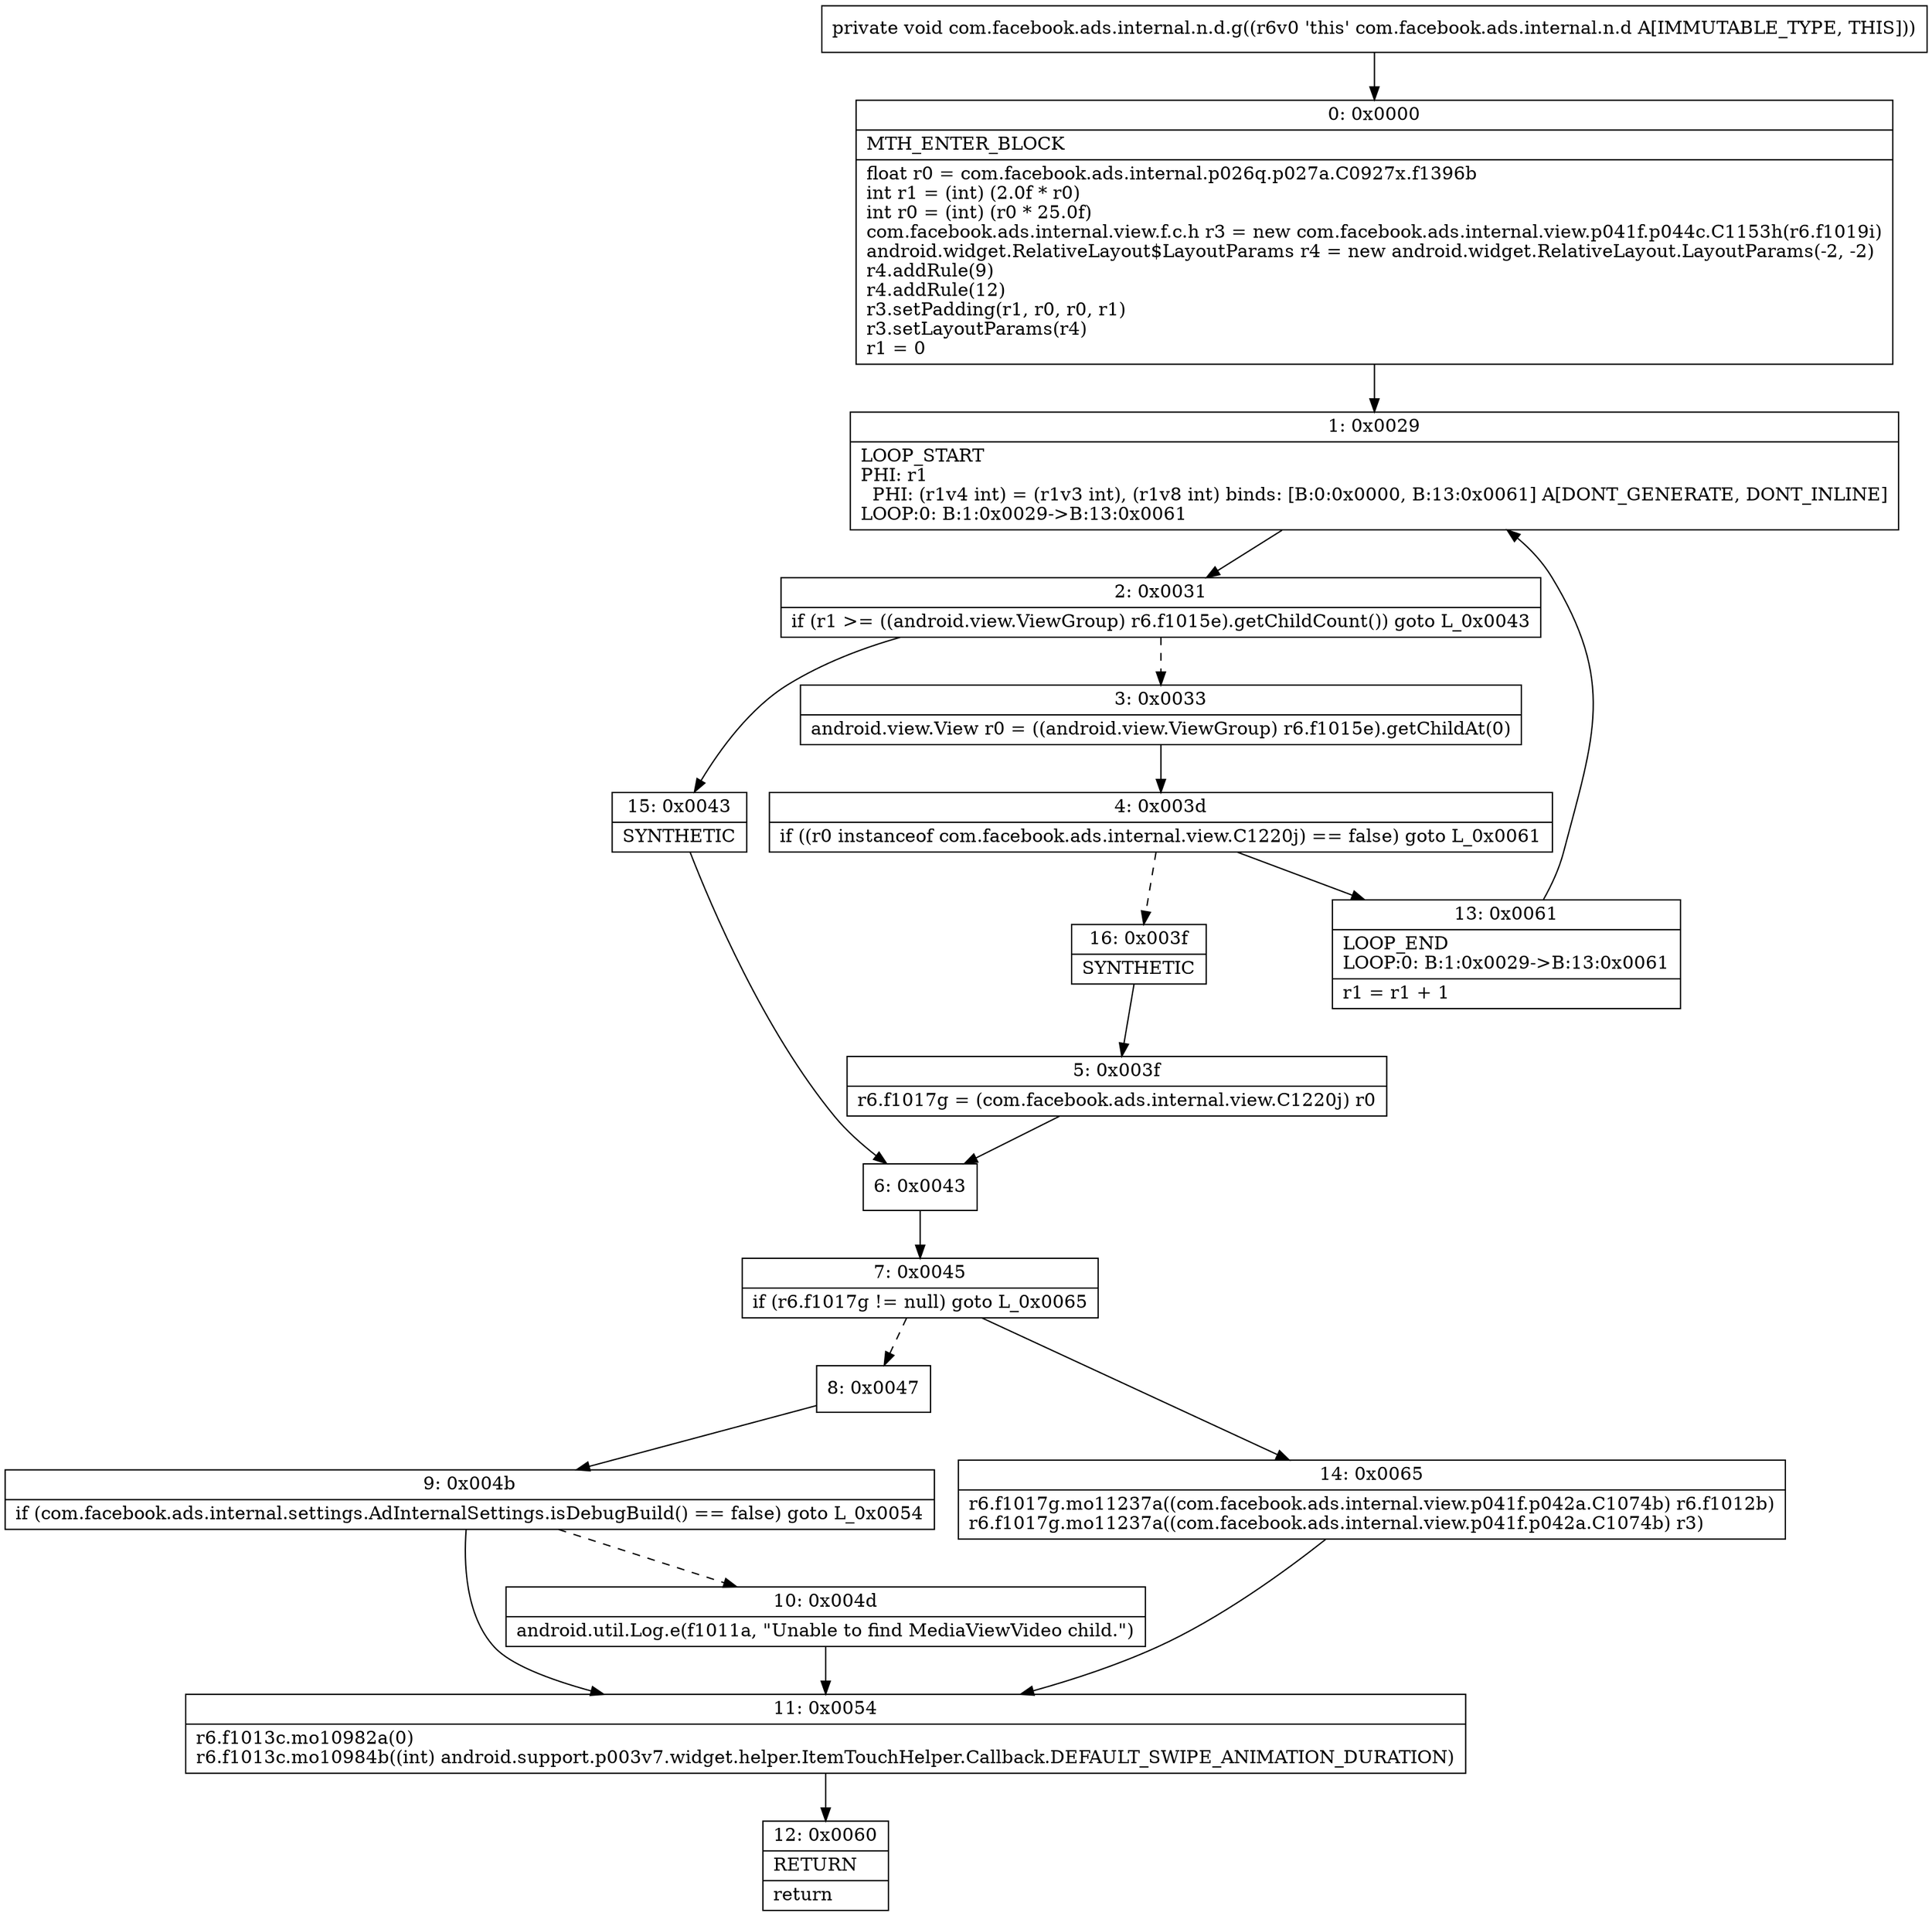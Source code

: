 digraph "CFG forcom.facebook.ads.internal.n.d.g()V" {
Node_0 [shape=record,label="{0\:\ 0x0000|MTH_ENTER_BLOCK\l|float r0 = com.facebook.ads.internal.p026q.p027a.C0927x.f1396b\lint r1 = (int) (2.0f * r0)\lint r0 = (int) (r0 * 25.0f)\lcom.facebook.ads.internal.view.f.c.h r3 = new com.facebook.ads.internal.view.p041f.p044c.C1153h(r6.f1019i)\landroid.widget.RelativeLayout$LayoutParams r4 = new android.widget.RelativeLayout.LayoutParams(\-2, \-2)\lr4.addRule(9)\lr4.addRule(12)\lr3.setPadding(r1, r0, r0, r1)\lr3.setLayoutParams(r4)\lr1 = 0\l}"];
Node_1 [shape=record,label="{1\:\ 0x0029|LOOP_START\lPHI: r1 \l  PHI: (r1v4 int) = (r1v3 int), (r1v8 int) binds: [B:0:0x0000, B:13:0x0061] A[DONT_GENERATE, DONT_INLINE]\lLOOP:0: B:1:0x0029\-\>B:13:0x0061\l}"];
Node_2 [shape=record,label="{2\:\ 0x0031|if (r1 \>= ((android.view.ViewGroup) r6.f1015e).getChildCount()) goto L_0x0043\l}"];
Node_3 [shape=record,label="{3\:\ 0x0033|android.view.View r0 = ((android.view.ViewGroup) r6.f1015e).getChildAt(0)\l}"];
Node_4 [shape=record,label="{4\:\ 0x003d|if ((r0 instanceof com.facebook.ads.internal.view.C1220j) == false) goto L_0x0061\l}"];
Node_5 [shape=record,label="{5\:\ 0x003f|r6.f1017g = (com.facebook.ads.internal.view.C1220j) r0\l}"];
Node_6 [shape=record,label="{6\:\ 0x0043}"];
Node_7 [shape=record,label="{7\:\ 0x0045|if (r6.f1017g != null) goto L_0x0065\l}"];
Node_8 [shape=record,label="{8\:\ 0x0047}"];
Node_9 [shape=record,label="{9\:\ 0x004b|if (com.facebook.ads.internal.settings.AdInternalSettings.isDebugBuild() == false) goto L_0x0054\l}"];
Node_10 [shape=record,label="{10\:\ 0x004d|android.util.Log.e(f1011a, \"Unable to find MediaViewVideo child.\")\l}"];
Node_11 [shape=record,label="{11\:\ 0x0054|r6.f1013c.mo10982a(0)\lr6.f1013c.mo10984b((int) android.support.p003v7.widget.helper.ItemTouchHelper.Callback.DEFAULT_SWIPE_ANIMATION_DURATION)\l}"];
Node_12 [shape=record,label="{12\:\ 0x0060|RETURN\l|return\l}"];
Node_13 [shape=record,label="{13\:\ 0x0061|LOOP_END\lLOOP:0: B:1:0x0029\-\>B:13:0x0061\l|r1 = r1 + 1\l}"];
Node_14 [shape=record,label="{14\:\ 0x0065|r6.f1017g.mo11237a((com.facebook.ads.internal.view.p041f.p042a.C1074b) r6.f1012b)\lr6.f1017g.mo11237a((com.facebook.ads.internal.view.p041f.p042a.C1074b) r3)\l}"];
Node_15 [shape=record,label="{15\:\ 0x0043|SYNTHETIC\l}"];
Node_16 [shape=record,label="{16\:\ 0x003f|SYNTHETIC\l}"];
MethodNode[shape=record,label="{private void com.facebook.ads.internal.n.d.g((r6v0 'this' com.facebook.ads.internal.n.d A[IMMUTABLE_TYPE, THIS])) }"];
MethodNode -> Node_0;
Node_0 -> Node_1;
Node_1 -> Node_2;
Node_2 -> Node_3[style=dashed];
Node_2 -> Node_15;
Node_3 -> Node_4;
Node_4 -> Node_13;
Node_4 -> Node_16[style=dashed];
Node_5 -> Node_6;
Node_6 -> Node_7;
Node_7 -> Node_8[style=dashed];
Node_7 -> Node_14;
Node_8 -> Node_9;
Node_9 -> Node_10[style=dashed];
Node_9 -> Node_11;
Node_10 -> Node_11;
Node_11 -> Node_12;
Node_13 -> Node_1;
Node_14 -> Node_11;
Node_15 -> Node_6;
Node_16 -> Node_5;
}

